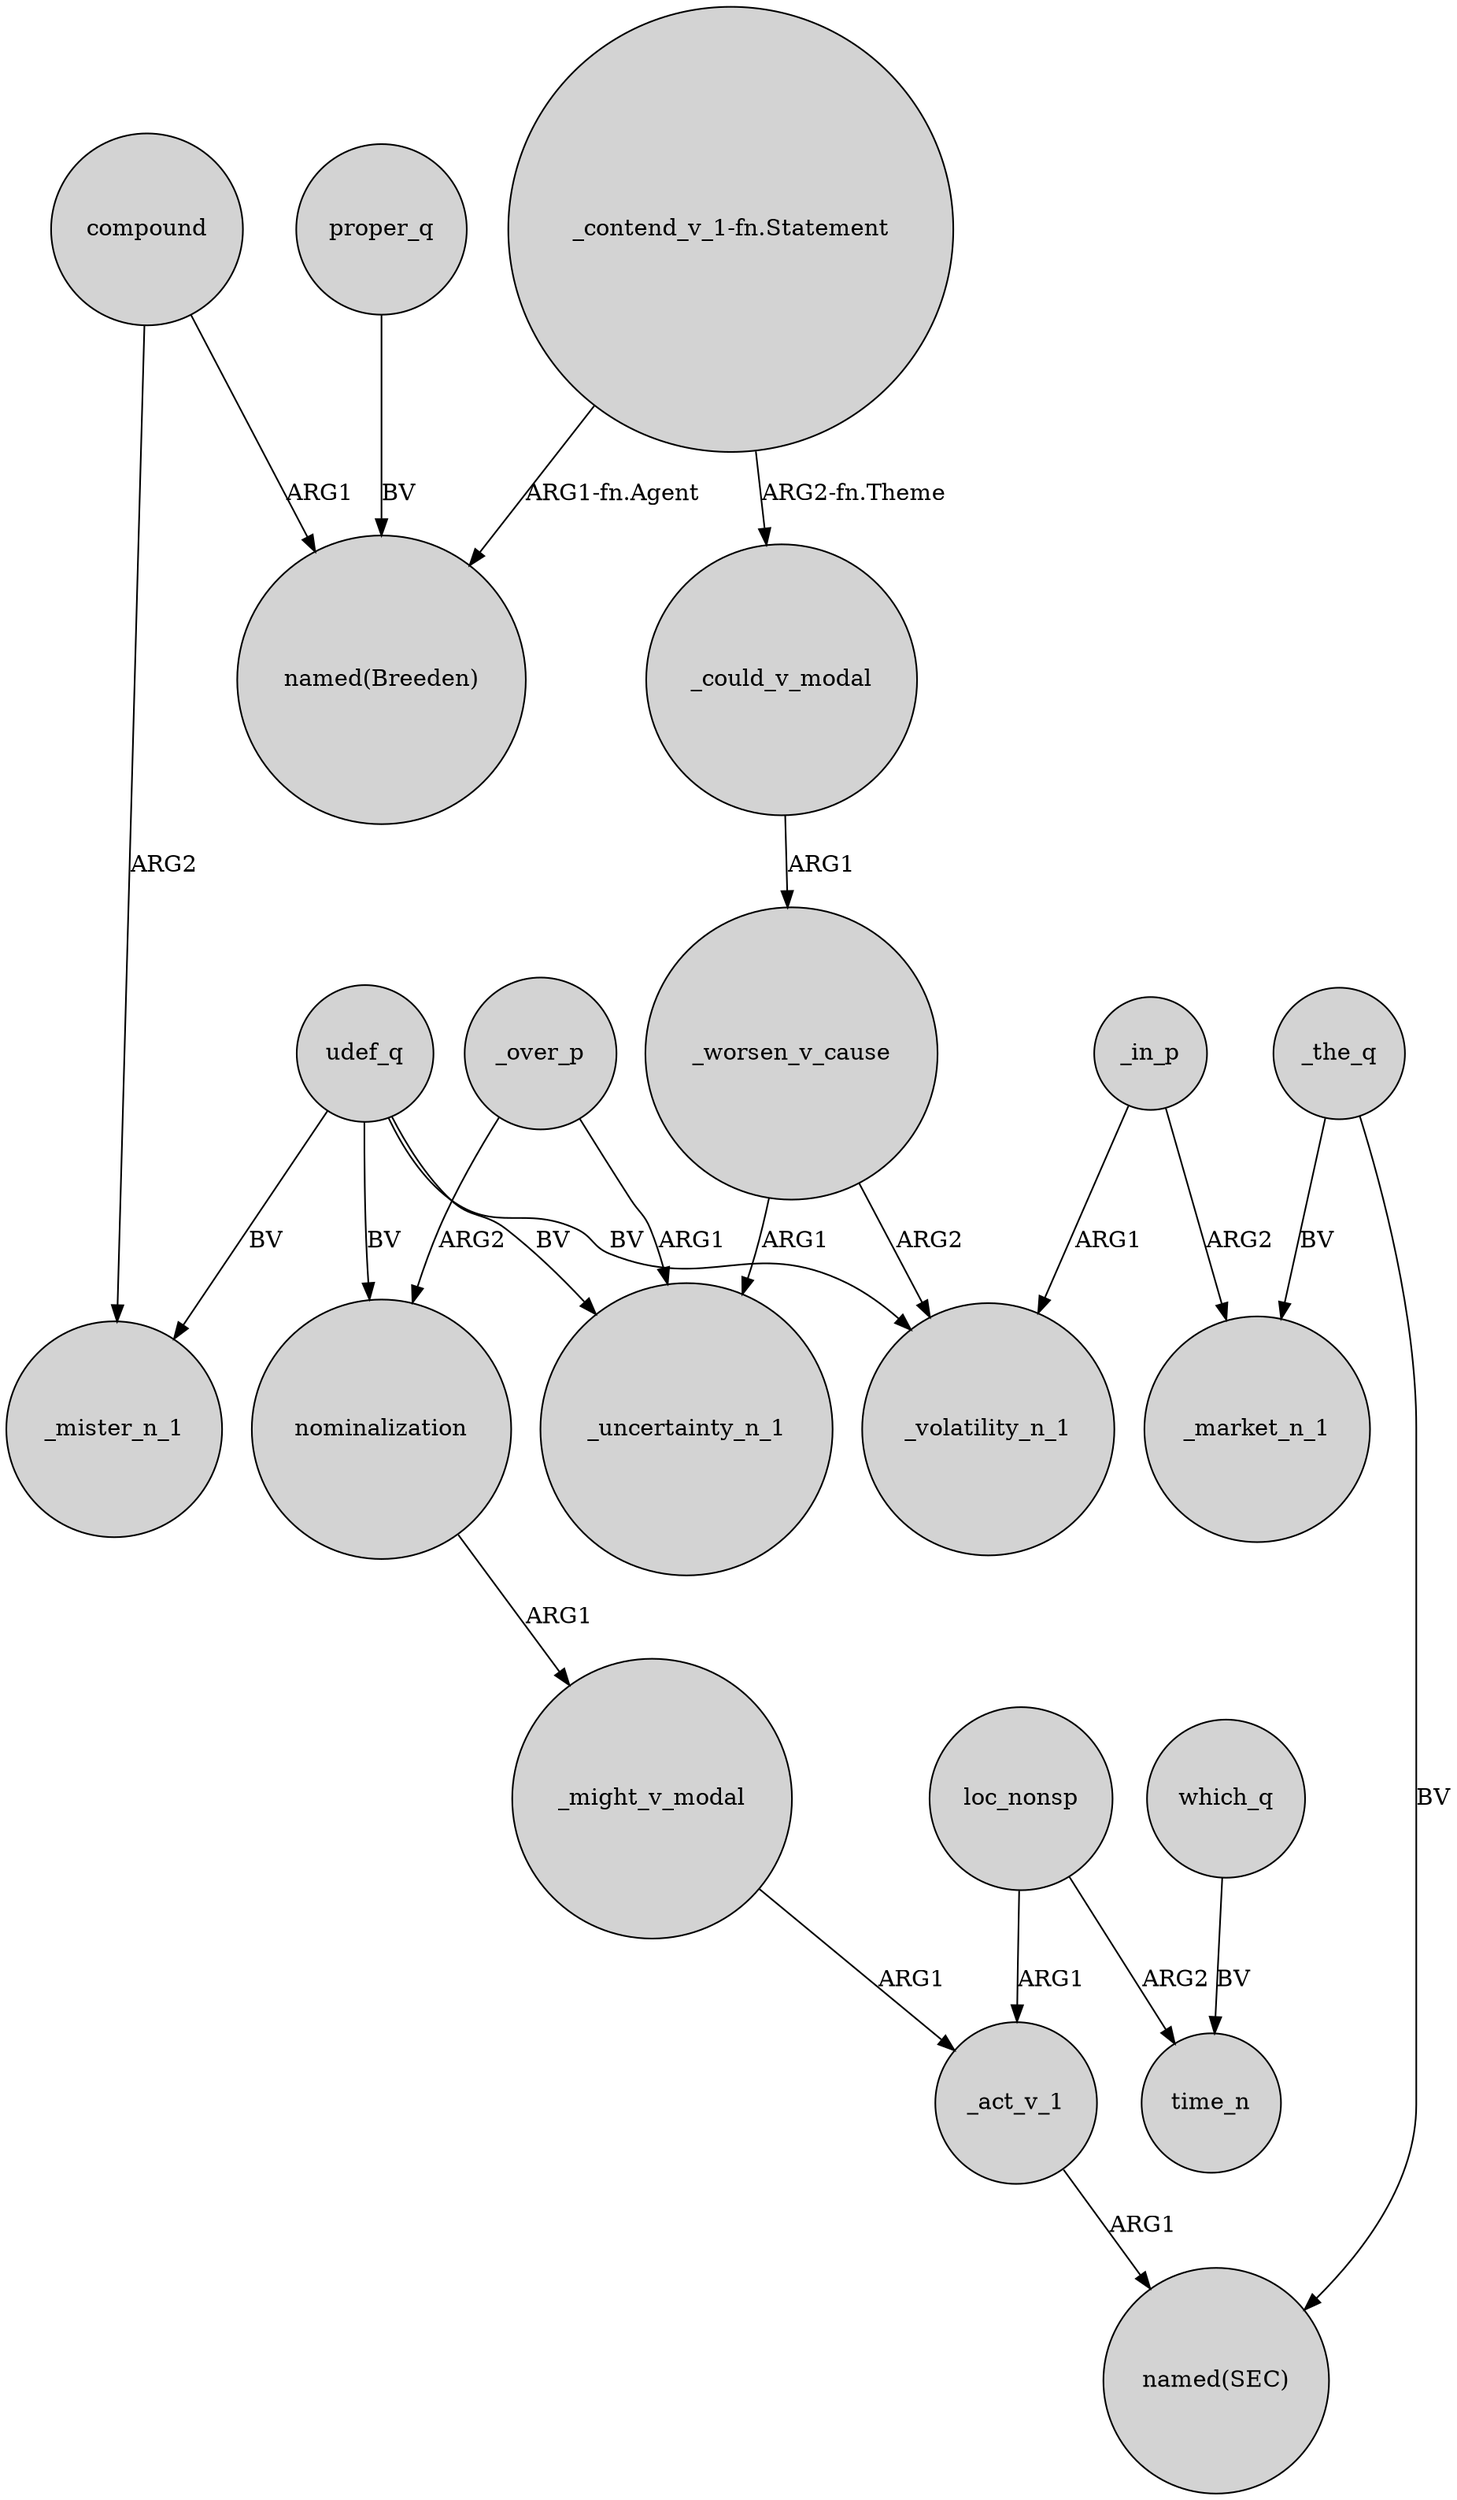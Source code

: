 digraph {
	node [shape=circle style=filled]
	loc_nonsp -> _act_v_1 [label=ARG1]
	udef_q -> _volatility_n_1 [label=BV]
	compound -> _mister_n_1 [label=ARG2]
	udef_q -> _mister_n_1 [label=BV]
	_in_p -> _volatility_n_1 [label=ARG1]
	which_q -> time_n [label=BV]
	nominalization -> _might_v_modal [label=ARG1]
	udef_q -> _uncertainty_n_1 [label=BV]
	_could_v_modal -> _worsen_v_cause [label=ARG1]
	loc_nonsp -> time_n [label=ARG2]
	_act_v_1 -> "named(SEC)" [label=ARG1]
	"_contend_v_1-fn.Statement" -> _could_v_modal [label="ARG2-fn.Theme"]
	_over_p -> _uncertainty_n_1 [label=ARG1]
	_over_p -> nominalization [label=ARG2]
	udef_q -> nominalization [label=BV]
	_worsen_v_cause -> _volatility_n_1 [label=ARG2]
	"_contend_v_1-fn.Statement" -> "named(Breeden)" [label="ARG1-fn.Agent"]
	_in_p -> _market_n_1 [label=ARG2]
	proper_q -> "named(Breeden)" [label=BV]
	_worsen_v_cause -> _uncertainty_n_1 [label=ARG1]
	_might_v_modal -> _act_v_1 [label=ARG1]
	_the_q -> _market_n_1 [label=BV]
	compound -> "named(Breeden)" [label=ARG1]
	_the_q -> "named(SEC)" [label=BV]
}

